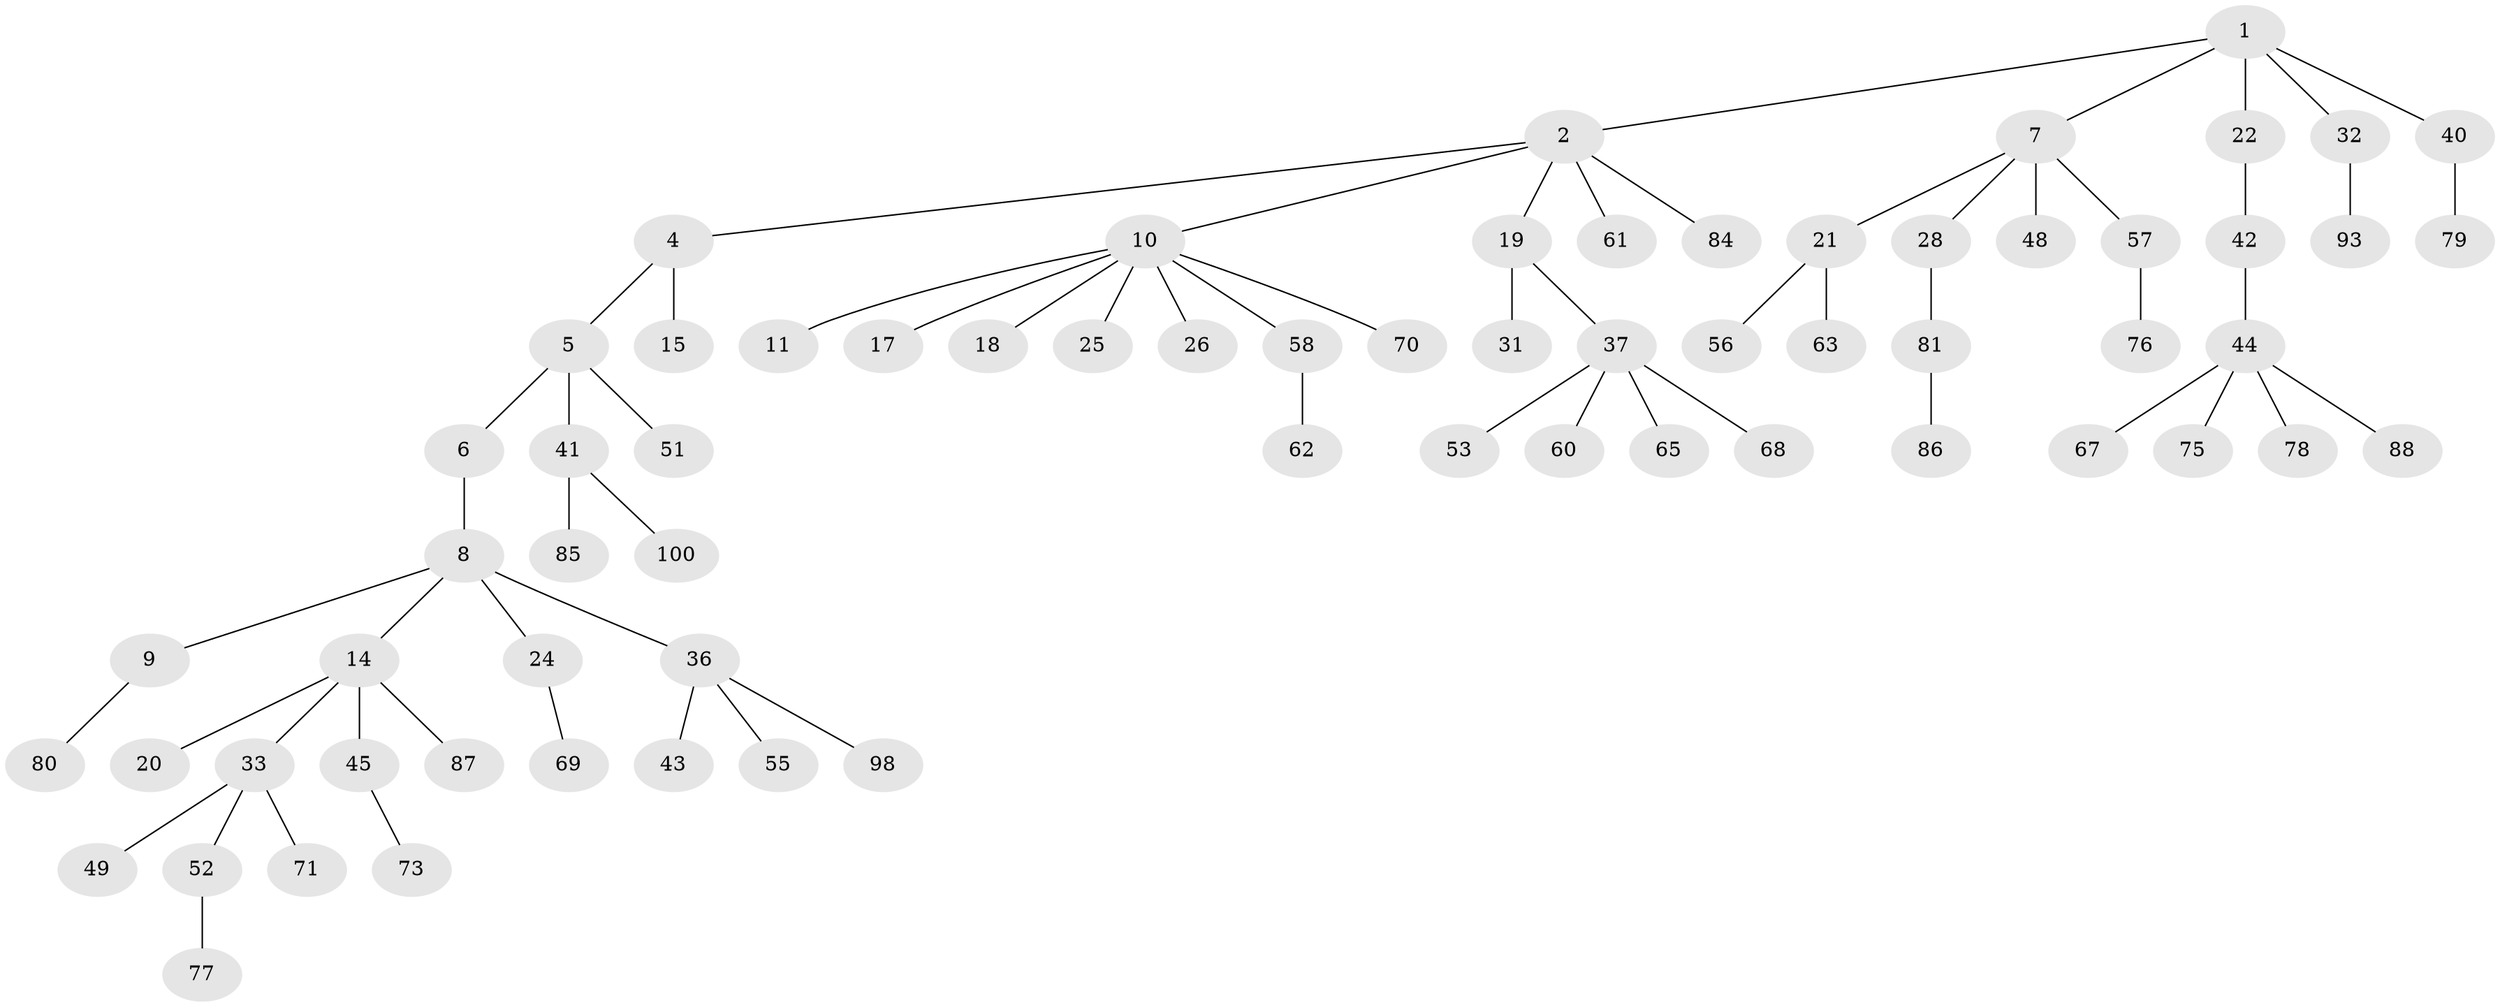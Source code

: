 // original degree distribution, {4: 0.08, 5: 0.04, 3: 0.11, 2: 0.26, 6: 0.02, 1: 0.49}
// Generated by graph-tools (version 1.1) at 2025/11/02/21/25 10:11:10]
// undirected, 68 vertices, 67 edges
graph export_dot {
graph [start="1"]
  node [color=gray90,style=filled];
  1 [super="+3"];
  2 [super="+16"];
  4 [super="+23"];
  5 [super="+29"];
  6;
  7 [super="+12"];
  8 [super="+72"];
  9;
  10 [super="+13"];
  11;
  14 [super="+92"];
  15;
  17 [super="+30"];
  18 [super="+39"];
  19 [super="+27"];
  20 [super="+35"];
  21 [super="+59"];
  22 [super="+94"];
  24;
  25;
  26 [super="+90"];
  28 [super="+66"];
  31;
  32 [super="+38"];
  33 [super="+34"];
  36 [super="+47"];
  37 [super="+50"];
  40;
  41 [super="+64"];
  42;
  43;
  44 [super="+46"];
  45;
  48;
  49 [super="+95"];
  51;
  52 [super="+54"];
  53;
  55;
  56;
  57 [super="+74"];
  58;
  60 [super="+83"];
  61;
  62;
  63;
  65;
  67;
  68;
  69;
  70;
  71;
  73 [super="+97"];
  75 [super="+82"];
  76;
  77;
  78;
  79;
  80;
  81 [super="+91"];
  84 [super="+89"];
  85 [super="+99"];
  86;
  87 [super="+96"];
  88;
  93;
  98;
  100;
  1 -- 2;
  1 -- 7;
  1 -- 32;
  1 -- 40;
  1 -- 22;
  2 -- 4;
  2 -- 10;
  2 -- 61;
  2 -- 19;
  2 -- 84;
  4 -- 5;
  4 -- 15;
  5 -- 6;
  5 -- 51;
  5 -- 41;
  6 -- 8;
  7 -- 28;
  7 -- 48;
  7 -- 57;
  7 -- 21;
  8 -- 9;
  8 -- 14;
  8 -- 24;
  8 -- 36;
  9 -- 80;
  10 -- 11;
  10 -- 26;
  10 -- 70;
  10 -- 17;
  10 -- 18;
  10 -- 58;
  10 -- 25;
  14 -- 20;
  14 -- 33;
  14 -- 45;
  14 -- 87;
  19 -- 31;
  19 -- 37;
  21 -- 56;
  21 -- 63;
  22 -- 42;
  24 -- 69;
  28 -- 81;
  32 -- 93;
  33 -- 52;
  33 -- 71;
  33 -- 49;
  36 -- 43;
  36 -- 55;
  36 -- 98;
  37 -- 65;
  37 -- 68;
  37 -- 53;
  37 -- 60;
  40 -- 79;
  41 -- 100;
  41 -- 85;
  42 -- 44;
  44 -- 78;
  44 -- 88;
  44 -- 67;
  44 -- 75;
  45 -- 73;
  52 -- 77;
  57 -- 76;
  58 -- 62;
  81 -- 86;
}

